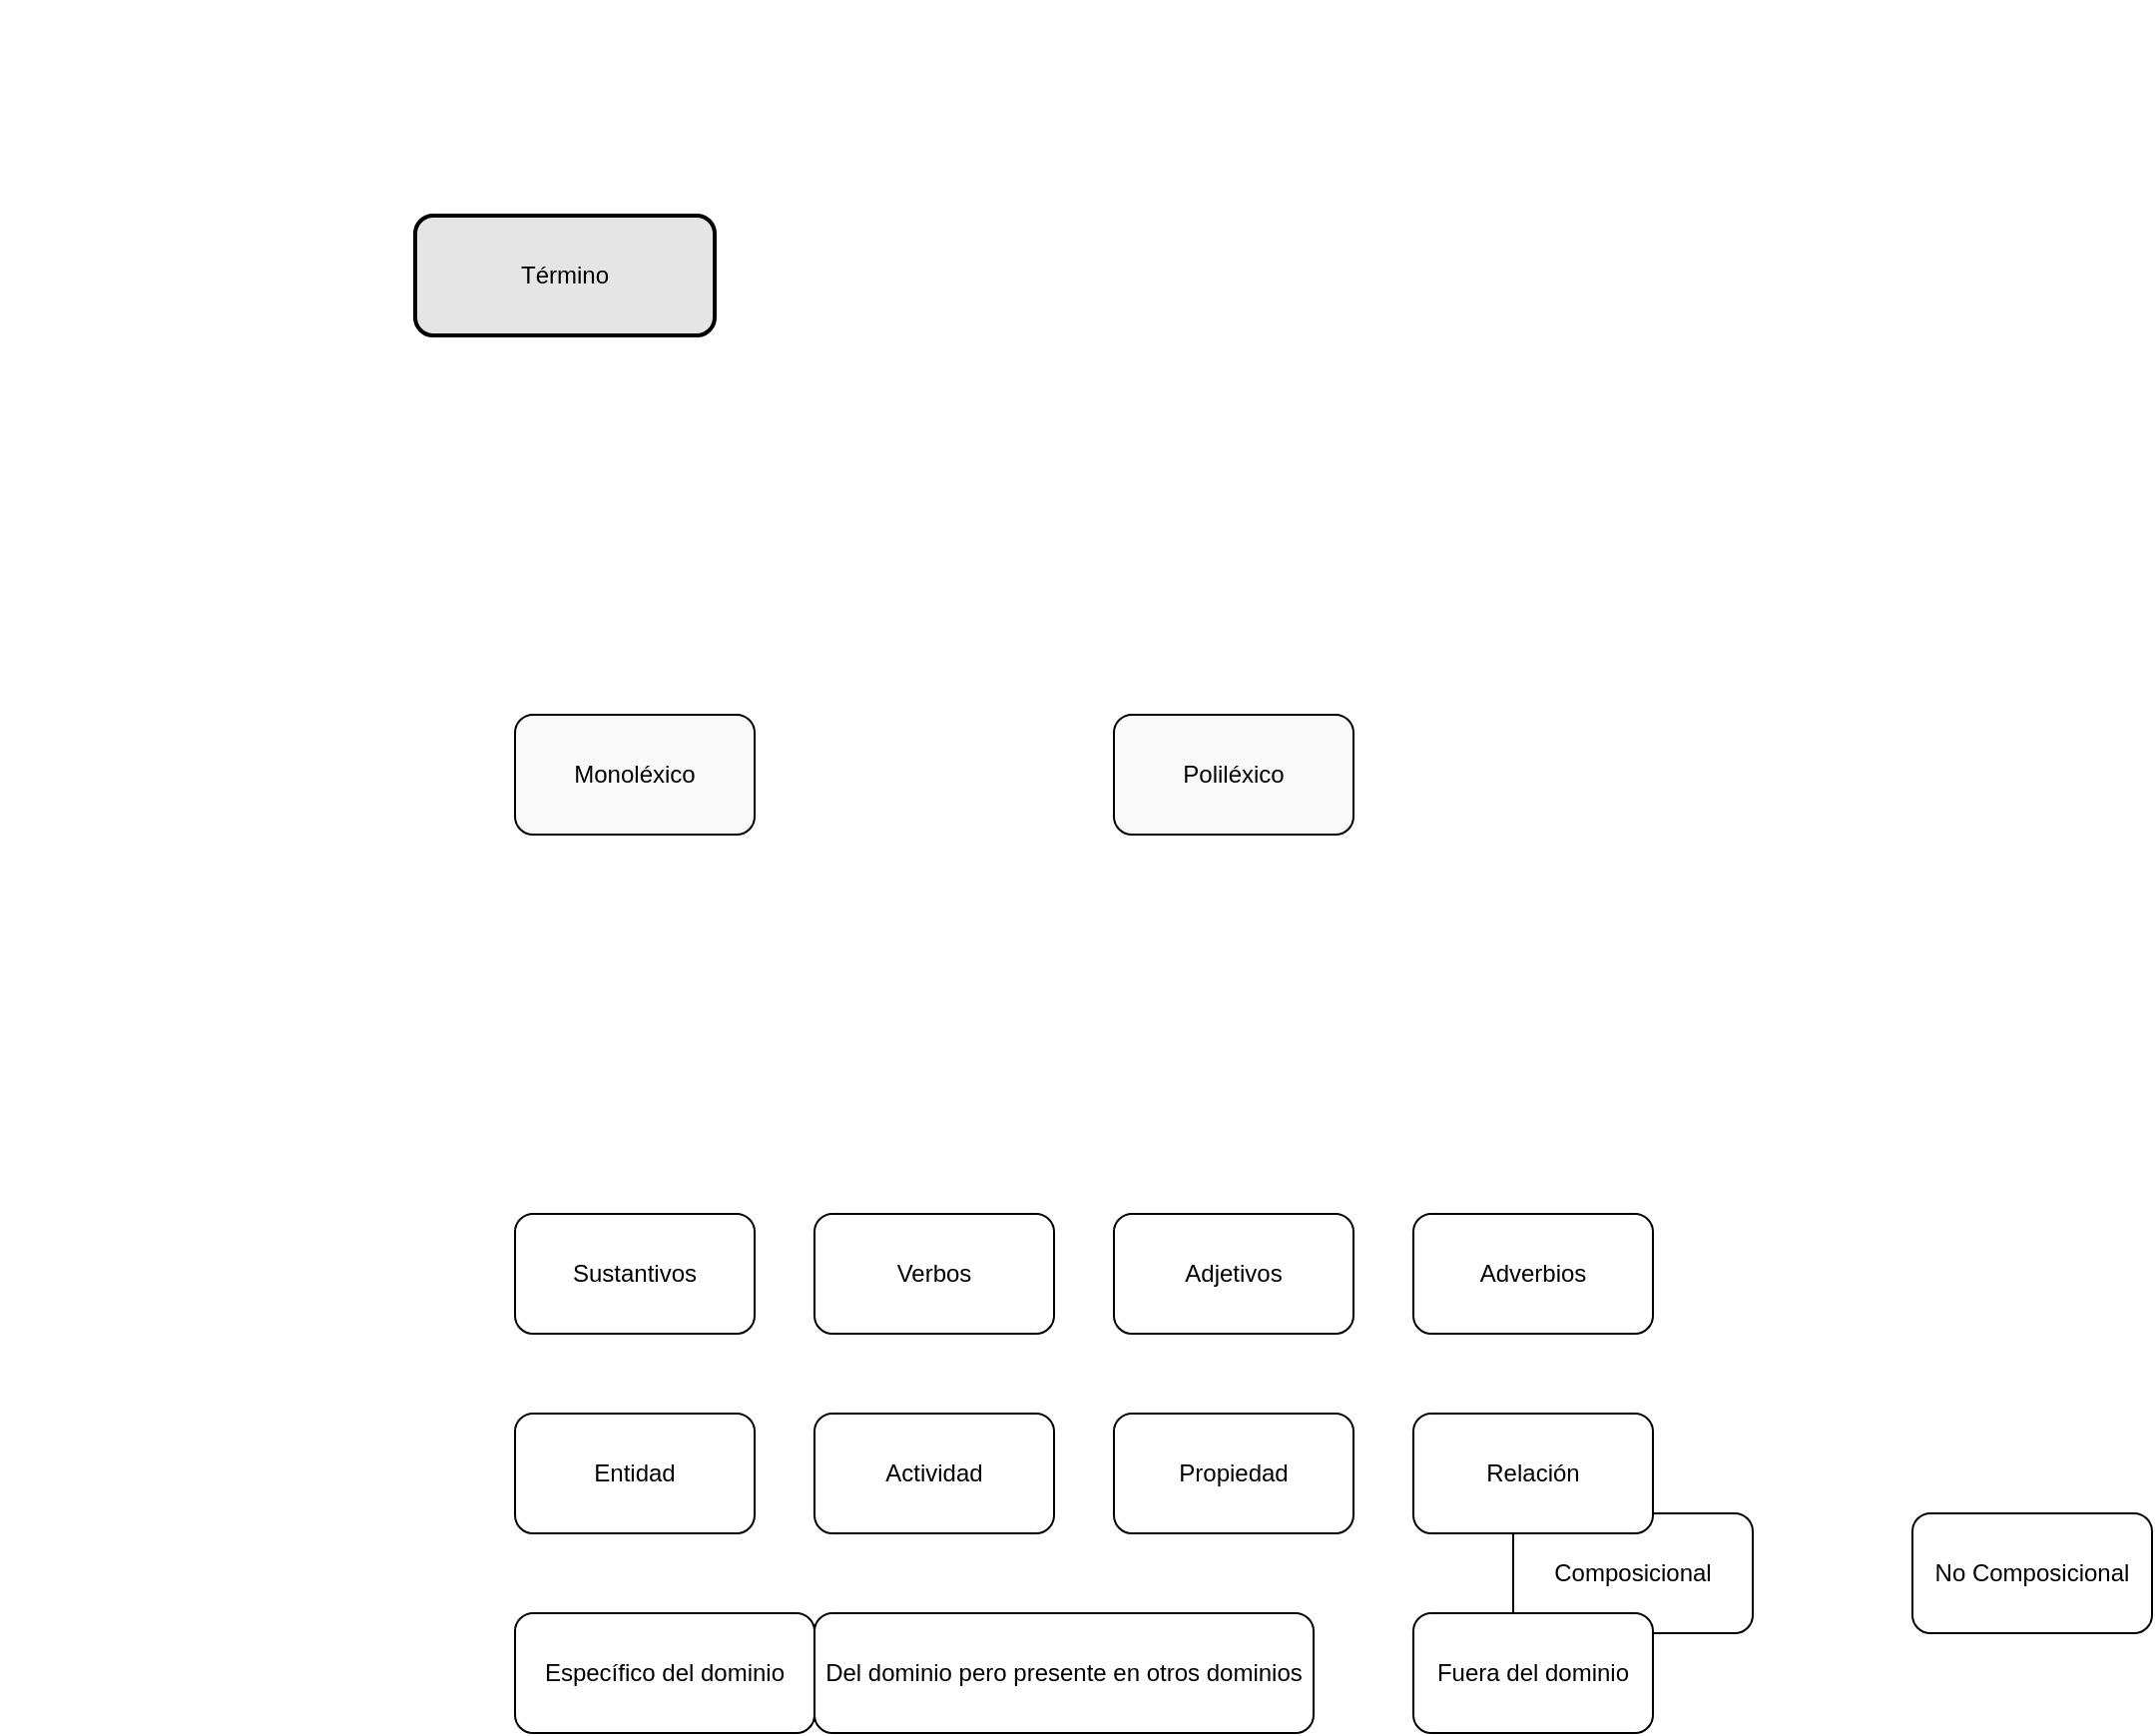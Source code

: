 <mxfile>
  <diagram name="Página-1">
    <mxGraphModel dx="1023" dy="819" grid="1" gridSize="10" guides="1" tooltips="1" connect="1" arrows="1" fold="1" page="1" pageScale="1" pageWidth="827" pageHeight="1169" math="0" shadow="0">
      <root>
        <mxCell id="0" value="" style="group" vertex="1" connectable="0">
          <mxGeometry x="0" y="0" width="1" height="1" as="geometry"/>
        </mxCell>
        <mxCell id="1" value="Término" style="rounded=1;whiteSpace=wrap;html=1;strokeWidth=2;fillColor=#E5E5E5;align=center;verticalAlign=middle;whiteSpace=wrap;rounded=1;" vertex="1">
          <mxGeometry x="200" y="100" width="150" height="60" as="geometry"/>
        </mxCell>

        <!-- Subcategorías de Forma -->
        <mxCell id="2" value="Monoléxico" style="rounded=1;whiteSpace=wrap;html=1;strokeWidth=1;fillColor=#F9F9F9;align=center;verticalAlign=middle;" vertex="1" parent="1">
          <mxGeometry x="50" y="250" width="120" height="60" as="geometry"/>
        </mxCell>
        <mxCell id="3" value="Poliléxico" style="rounded=1;whiteSpace=wrap;html=1;strokeWidth=1;fillColor=#F9F9F9;align=center;verticalAlign=middle;" vertex="1" parent="1">
          <mxGeometry x="350" y="250" width="120" height="60" as="geometry"/>
        </mxCell>

        <!-- Subcategorías de Poliléxico -->
        <mxCell id="4" value="Composicional" style="rounded=1;whiteSpace=wrap;html=1;strokeWidth=1;fillColor=#FFFFFF;align=center;verticalAlign=middle;" vertex="1" parent="3">
          <mxGeometry x="200" y="400" width="120" height="60" as="geometry"/>
        </mxCell>
        <mxCell id="5" value="No Composicional" style="rounded=1;whiteSpace=wrap;html=1;strokeWidth=1;fillColor=#FFFFFF;align=center;verticalAlign=middle;" vertex="1" parent="3">
          <mxGeometry x="400" y="400" width="120" height="60" as="geometry"/>
        </mxCell>

        <!-- Subcategorías de Categoría Gramatical -->
        <mxCell id="6" value="Sustantivos" style="rounded=1;whiteSpace=wrap;html=1;strokeWidth=1;fillColor=#FFFFFF;align=center;verticalAlign=middle;" vertex="1" parent="1">
          <mxGeometry x="50" y="500" width="120" height="60" as="geometry"/>
        </mxCell>
        <mxCell id="7" value="Verbos" style="rounded=1;whiteSpace=wrap;html=1;strokeWidth=1;fillColor=#FFFFFF;align=center;verticalAlign=middle;" vertex="1" parent="1">
          <mxGeometry x="200" y="500" width="120" height="60" as="geometry"/>
        </mxCell>
        <mxCell id="8" value="Adjetivos" style="rounded=1;whiteSpace=wrap;html=1;strokeWidth=1;fillColor=#FFFFFF;align=center;verticalAlign=middle;" vertex="1" parent="1">
          <mxGeometry x="350" y="500" width="120" height="60" as="geometry"/>
        </mxCell>
        <mxCell id="9" value="Adverbios" style="rounded=1;whiteSpace=wrap;html=1;strokeWidth=1;fillColor=#FFFFFF;align=center;verticalAlign=middle;" vertex="1" parent="1">
          <mxGeometry x="500" y="500" width="120" height="60" as="geometry"/>
        </mxCell>

        <!-- Subcategorías de Semántica -->
        <mxCell id="10" value="Entidad" style="rounded=1;whiteSpace=wrap;html=1;strokeWidth=1;fillColor=#FFFFFF;align=center;verticalAlign=middle;" vertex="1" parent="1">
          <mxGeometry x="50" y="600" width="120" height="60" as="geometry"/>
        </mxCell>
        <mxCell id="11" value="Actividad" style="rounded=1;whiteSpace=wrap;html=1;strokeWidth=1;fillColor=#FFFFFF;align=center;verticalAlign=middle;" vertex="1" parent="1">
          <mxGeometry x="200" y="600" width="120" height="60" as="geometry"/>
        </mxCell>
        <mxCell id="12" value="Propiedad" style="rounded=1;whiteSpace=wrap;html=1;strokeWidth=1;fillColor=#FFFFFF;align=center;verticalAlign=middle;" vertex="1" parent="1">
          <mxGeometry x="350" y="600" width="120" height="60" as="geometry"/>
        </mxCell>
        <mxCell id="13" value="Relación" style="rounded=1;whiteSpace=wrap;html=1;strokeWidth=1;fillColor=#FFFFFF;align=center;verticalAlign=middle;" vertex="1" parent="1">
          <mxGeometry x="500" y="600" width="120" height="60" as="geometry"/>
        </mxCell>

        <!-- Subcategorías de Relación con el dominio -->
        <mxCell id="14" value="Específico del dominio" style="rounded=1;whiteSpace=wrap;html=1;strokeWidth=1;fillColor=#FFFFFF;align=center;verticalAlign=middle;" vertex="1" parent="1">
          <mxGeometry x="50" y="700" width="150" height="60" as="geometry"/>
        </mxCell>
        <mxCell id="15" value="Del dominio pero presente en otros dominios" style="rounded=1;whiteSpace=wrap;html=1;strokeWidth=1;fillColor=#FFFFFF;align=center;verticalAlign=middle;" vertex="1" parent="1">
          <mxGeometry x="200" y="700" width="250" height="60" as="geometry"/>
        </mxCell>
        <mxCell id="16" value="Fuera del dominio" style="rounded=1;whiteSpace=wrap;html=1;strokeWidth=1;fillColor=#FFFFFF;align=center;verticalAlign=middle;" vertex="1" parent="1">
          <mxGeometry x="500" y="700" width="120" height="60" as="geometry"/>
        </mxCell>

        <!-- Conexiones entre los elementos -->
        <mxCell id="17" style="edgeStyle=orthogonalEdgeStyle;rounded=0;orthogonalLoop=1;jettySize=auto;html=1" edge="1" parent="1" source="1" target="2"/>
        <mxCell id="18" style="edgeStyle=orthogonalEdgeStyle;rounded=0;orthogonalLoop=1;jettySize=auto;html=1" edge="1" parent="1" source="1" target="3"/>
        <mxCell id="19" style="edgeStyle=orthogonalEdgeStyle;rounded=0;orthogonalLoop=1;jettySize=auto;html=1" edge="1" parent="1" source="3" target="4"/>
        <mxCell id="20" style="edgeStyle=orthogonalEdgeStyle;rounded=0;orthogonalLoop=1;jettySize=auto;html=1" edge="1" parent="1" source="3" target="5"/>
        <mxCell id="21" style="edgeStyle=orthogonalEdgeStyle;rounded=0;orthogonalLoop=1;jettySize=auto;html=1" edge="1" parent="1" source="1" target="6"/>
        <mxCell id="22" style="edgeStyle=orthogonalEdgeStyle;rounded=0;orthogonalLoop=1;jettySize=auto;html=1" edge="1" parent="1" source="1" target="7"/>
        <mxCell id="23" style="edgeStyle=orthogonalEdgeStyle;rounded=0;orthogonalLoop=1;jettySize=auto;html=1" edge="1" parent="1" source="1" target="8"/>
        <mxCell id="24" style="edgeStyle=orthogonalEdgeStyle;rounded=0;orthogonalLoop=1;jettySize=auto;html=1" edge="1" parent="1" source="1" target="9"/>
        <mxCell id="25" style="edgeStyle=orthogonalEdgeStyle;rounded=0;orthogonalLoop=1;jettySize=auto;html=1" edge="1" parent="1" source="1" target="10"/>
        <mxCell id="26" style="edgeStyle=orthogonalEdgeStyle;rounded=0;orthogonalLoop=1;jettySize=auto;html=1" edge="1" parent="1" source="1" target="11"/>
        <mxCell id="27" style="edgeStyle=orthogonalEdgeStyle;rounded=0;orthogonalLoop=1;jettySize=auto;html=1" edge="1" parent="1" source="1" target="12"/>
        <mxCell id="28" style="edgeStyle=orthogonalEdgeStyle;rounded=0;orthogonalLoop=1;jettySize=auto;html=1" edge="1" parent="1" source="1" target="13"/>
        <mxCell id="29" style="edgeStyle=orthogonalEdgeStyle;rounded=0;orthogonalLoop=1;jettySize=auto;html=1" edge="1" parent="1" source="1" target="14"/>
        <mxCell id="30" style="edgeStyle=orthogonalEdgeStyle;rounded=0;orthogonalLoop=1;jettySize=auto;html=1" edge="1" parent="1" source="1" target="15"/>
        <mxCell id="31" style="edgeStyle=orthogonalEdgeStyle;rounded=0;orthogonalLoop=1;jettySize=auto;html=1" edge="1" parent="1" source="1" target="16"/>
      </root>
    </mxGraphModel>
  </diagram>
</mxfile>
